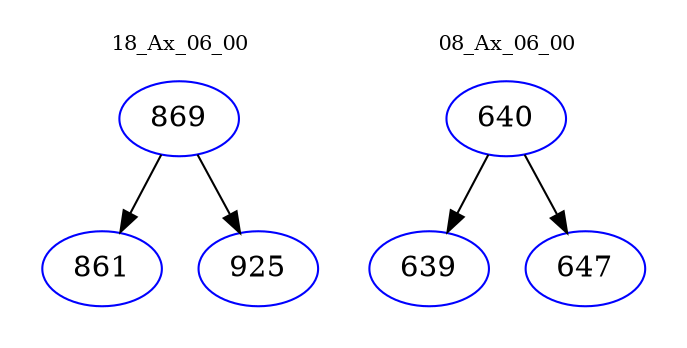 digraph{
subgraph cluster_0 {
color = white
label = "18_Ax_06_00";
fontsize=10;
T0_869 [label="869", color="blue"]
T0_869 -> T0_861 [color="black"]
T0_861 [label="861", color="blue"]
T0_869 -> T0_925 [color="black"]
T0_925 [label="925", color="blue"]
}
subgraph cluster_1 {
color = white
label = "08_Ax_06_00";
fontsize=10;
T1_640 [label="640", color="blue"]
T1_640 -> T1_639 [color="black"]
T1_639 [label="639", color="blue"]
T1_640 -> T1_647 [color="black"]
T1_647 [label="647", color="blue"]
}
}
